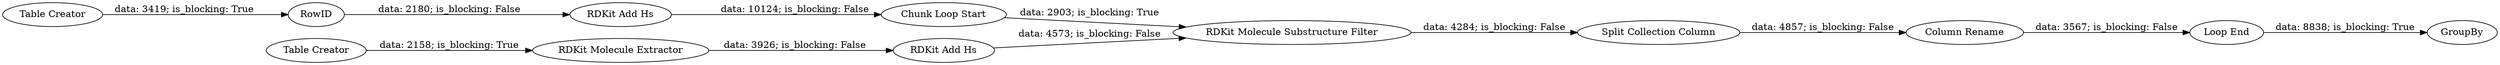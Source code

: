 digraph {
	"1359795821639619210_13" [label="RDKit Add Hs"]
	"1359795821639619210_11" [label="Column Rename"]
	"1359795821639619210_2" [label="Table Creator"]
	"1359795821639619210_5" [label="RDKit Molecule Substructure Filter"]
	"1359795821639619210_9" [label=GroupBy]
	"1359795821639619210_12" [label="RDKit Add Hs"]
	"1359795821639619210_7" [label=RowID]
	"1359795821639619210_10" [label="Split Collection Column"]
	"1359795821639619210_6" [label="Chunk Loop Start"]
	"1359795821639619210_8" [label="Loop End"]
	"1359795821639619210_4" [label="RDKit Molecule Extractor"]
	"1359795821639619210_1" [label="Table Creator"]
	"1359795821639619210_6" -> "1359795821639619210_5" [label="data: 2903; is_blocking: True"]
	"1359795821639619210_11" -> "1359795821639619210_8" [label="data: 3567; is_blocking: False"]
	"1359795821639619210_4" -> "1359795821639619210_13" [label="data: 3926; is_blocking: False"]
	"1359795821639619210_1" -> "1359795821639619210_4" [label="data: 2158; is_blocking: True"]
	"1359795821639619210_7" -> "1359795821639619210_12" [label="data: 2180; is_blocking: False"]
	"1359795821639619210_13" -> "1359795821639619210_5" [label="data: 4573; is_blocking: False"]
	"1359795821639619210_2" -> "1359795821639619210_7" [label="data: 3419; is_blocking: True"]
	"1359795821639619210_12" -> "1359795821639619210_6" [label="data: 10124; is_blocking: False"]
	"1359795821639619210_8" -> "1359795821639619210_9" [label="data: 8838; is_blocking: True"]
	"1359795821639619210_5" -> "1359795821639619210_10" [label="data: 4284; is_blocking: False"]
	"1359795821639619210_10" -> "1359795821639619210_11" [label="data: 4857; is_blocking: False"]
	rankdir=LR
}
